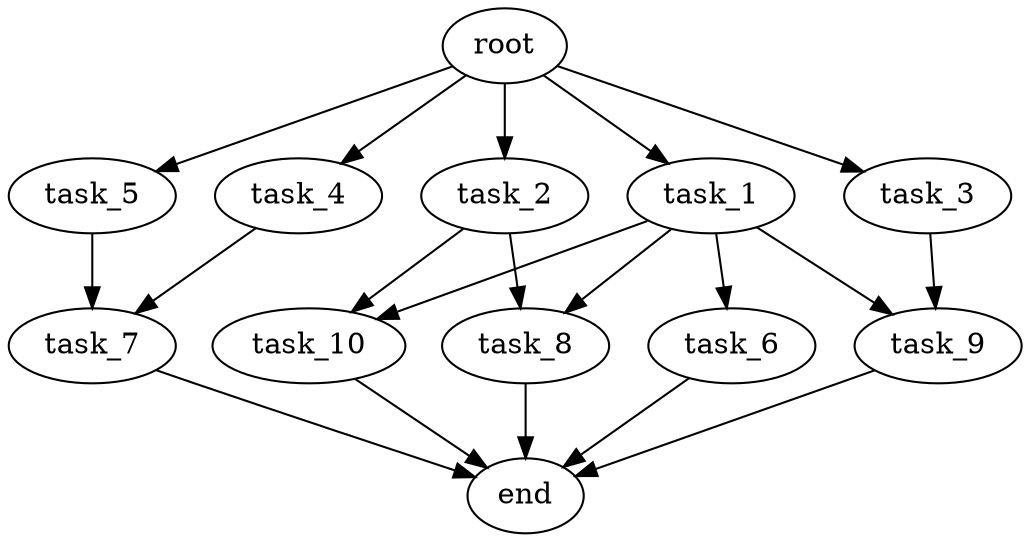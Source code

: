 digraph G {
  root [size="0.000000e+00"];
  task_1 [size="9.801625e+10"];
  task_2 [size="8.183956e+10"];
  task_3 [size="9.546134e+10"];
  task_4 [size="8.046354e+10"];
  task_5 [size="2.905236e+10"];
  task_6 [size="2.877016e+10"];
  task_7 [size="7.141699e+10"];
  task_8 [size="3.464289e+10"];
  task_9 [size="4.424319e+10"];
  task_10 [size="2.565183e+10"];
  end [size="0.000000e+00"];

  root -> task_1 [size="1.000000e-12"];
  root -> task_2 [size="1.000000e-12"];
  root -> task_3 [size="1.000000e-12"];
  root -> task_4 [size="1.000000e-12"];
  root -> task_5 [size="1.000000e-12"];
  task_1 -> task_6 [size="2.877016e+08"];
  task_1 -> task_8 [size="1.732144e+08"];
  task_1 -> task_9 [size="2.212159e+08"];
  task_1 -> task_10 [size="1.282592e+08"];
  task_2 -> task_8 [size="1.732144e+08"];
  task_2 -> task_10 [size="1.282592e+08"];
  task_3 -> task_9 [size="2.212159e+08"];
  task_4 -> task_7 [size="3.570849e+08"];
  task_5 -> task_7 [size="3.570849e+08"];
  task_6 -> end [size="1.000000e-12"];
  task_7 -> end [size="1.000000e-12"];
  task_8 -> end [size="1.000000e-12"];
  task_9 -> end [size="1.000000e-12"];
  task_10 -> end [size="1.000000e-12"];
}
